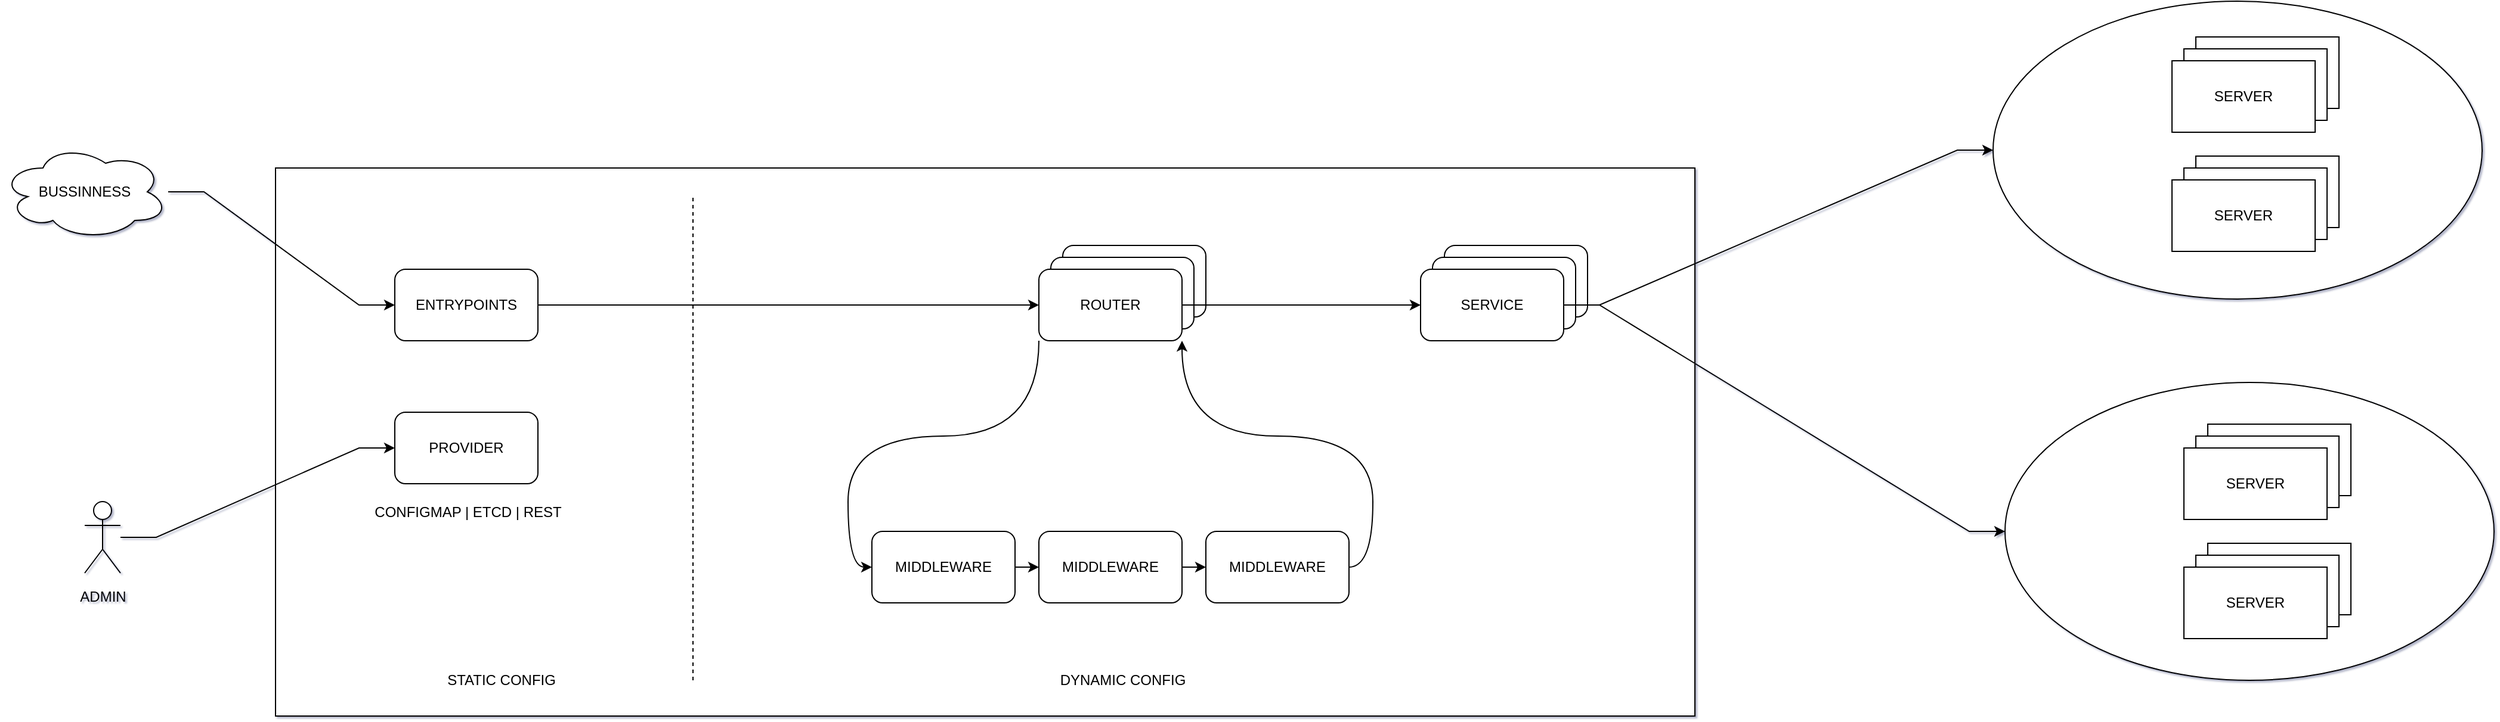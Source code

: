 <mxfile version="13.2.6" type="github">
  <diagram id="VSeTSDTbGr7kno4e8ZSS" name="第 1 页">
    <mxGraphModel dx="2359" dy="890" grid="1" gridSize="10" guides="1" tooltips="1" connect="1" arrows="1" fold="1" page="1" pageScale="1" pageWidth="4681" pageHeight="3300" math="0" shadow="1">
      <root>
        <mxCell id="0" />
        <mxCell id="1" parent="0" />
        <mxCell id="rJDTD4lO5hqLuJcOWx15-1" value="" style="rounded=0;whiteSpace=wrap;html=1;" parent="1" vertex="1">
          <mxGeometry x="300" y="180" width="1190" height="460" as="geometry" />
        </mxCell>
        <mxCell id="hZWeliGbYGQiQUXONn6z-10" style="edgeStyle=orthogonalEdgeStyle;rounded=0;orthogonalLoop=1;jettySize=auto;html=1;" edge="1" parent="1" source="0BeCym-39-swH0D2_rm6-1" target="0BeCym-39-swH0D2_rm6-5">
          <mxGeometry relative="1" as="geometry" />
        </mxCell>
        <mxCell id="0BeCym-39-swH0D2_rm6-1" value="ENTRYPOINTS" style="rounded=1;whiteSpace=wrap;html=1;" parent="1" vertex="1">
          <mxGeometry x="400" y="265" width="120" height="60" as="geometry" />
        </mxCell>
        <mxCell id="0BeCym-39-swH0D2_rm6-2" value="PROVIDER" style="rounded=1;whiteSpace=wrap;html=1;" parent="1" vertex="1">
          <mxGeometry x="400" y="385" width="120" height="60" as="geometry" />
        </mxCell>
        <mxCell id="0BeCym-39-swH0D2_rm6-3" value="" style="rounded=1;whiteSpace=wrap;html=1;movable=1;resizable=1;rotatable=1;deletable=1;editable=1;connectable=1;" parent="1" vertex="1">
          <mxGeometry x="960" y="245" width="120" height="60" as="geometry" />
        </mxCell>
        <mxCell id="0BeCym-39-swH0D2_rm6-4" value="" style="rounded=1;whiteSpace=wrap;html=1;movable=1;resizable=1;rotatable=1;deletable=1;editable=1;connectable=1;" parent="1" vertex="1">
          <mxGeometry x="950" y="255" width="120" height="60" as="geometry" />
        </mxCell>
        <mxCell id="hZWeliGbYGQiQUXONn6z-13" style="edgeStyle=orthogonalEdgeStyle;curved=1;rounded=0;orthogonalLoop=1;jettySize=auto;html=1;exitX=0;exitY=1;exitDx=0;exitDy=0;entryX=0;entryY=0.5;entryDx=0;entryDy=0;" edge="1" parent="1" source="0BeCym-39-swH0D2_rm6-5" target="f_kGkvsCkv21Wssh4Dlz-20">
          <mxGeometry relative="1" as="geometry" />
        </mxCell>
        <mxCell id="hZWeliGbYGQiQUXONn6z-16" style="edgeStyle=orthogonalEdgeStyle;curved=1;rounded=0;orthogonalLoop=1;jettySize=auto;html=1;exitX=1;exitY=0.5;exitDx=0;exitDy=0;" edge="1" parent="1" source="0BeCym-39-swH0D2_rm6-5" target="0BeCym-39-swH0D2_rm6-8">
          <mxGeometry relative="1" as="geometry" />
        </mxCell>
        <mxCell id="0BeCym-39-swH0D2_rm6-5" value="ROUTER" style="rounded=1;whiteSpace=wrap;html=1;movable=1;resizable=1;rotatable=1;deletable=1;editable=1;connectable=1;" parent="1" vertex="1">
          <mxGeometry x="940" y="265" width="120" height="60" as="geometry" />
        </mxCell>
        <mxCell id="0BeCym-39-swH0D2_rm6-6" value="" style="rounded=1;whiteSpace=wrap;html=1;movable=1;resizable=1;rotatable=1;deletable=1;editable=1;connectable=1;" parent="1" vertex="1">
          <mxGeometry x="1280" y="245" width="120" height="60" as="geometry" />
        </mxCell>
        <mxCell id="0BeCym-39-swH0D2_rm6-7" value="" style="rounded=1;whiteSpace=wrap;html=1;movable=1;resizable=1;rotatable=1;deletable=1;editable=1;connectable=1;" parent="1" vertex="1">
          <mxGeometry x="1270" y="255" width="120" height="60" as="geometry" />
        </mxCell>
        <mxCell id="f_kGkvsCkv21Wssh4Dlz-4" style="edgeStyle=entityRelationEdgeStyle;rounded=0;orthogonalLoop=1;jettySize=auto;html=1;exitX=1;exitY=0.5;exitDx=0;exitDy=0;entryX=0;entryY=0.5;entryDx=0;entryDy=0;" parent="1" source="0BeCym-39-swH0D2_rm6-8" target="f_kGkvsCkv21Wssh4Dlz-6" edge="1">
          <mxGeometry relative="1" as="geometry">
            <mxPoint x="1660" y="265" as="targetPoint" />
            <mxPoint x="1500" y="410" as="sourcePoint" />
          </mxGeometry>
        </mxCell>
        <mxCell id="f_kGkvsCkv21Wssh4Dlz-16" style="edgeStyle=entityRelationEdgeStyle;rounded=0;orthogonalLoop=1;jettySize=auto;html=1;exitX=1;exitY=0.5;exitDx=0;exitDy=0;entryX=0;entryY=0.5;entryDx=0;entryDy=0;" parent="1" source="0BeCym-39-swH0D2_rm6-8" target="f_kGkvsCkv21Wssh4Dlz-11" edge="1">
          <mxGeometry relative="1" as="geometry">
            <mxPoint x="1500" y="410" as="sourcePoint" />
          </mxGeometry>
        </mxCell>
        <mxCell id="0BeCym-39-swH0D2_rm6-8" value="SERVICE" style="rounded=1;whiteSpace=wrap;html=1;movable=1;resizable=1;rotatable=1;deletable=1;editable=1;connectable=1;" parent="1" vertex="1">
          <mxGeometry x="1260" y="265" width="120" height="60" as="geometry" />
        </mxCell>
        <mxCell id="0BeCym-39-swH0D2_rm6-12" value="" style="endArrow=none;dashed=1;html=1;" parent="1" edge="1">
          <mxGeometry width="50" height="50" relative="1" as="geometry">
            <mxPoint x="650" y="610" as="sourcePoint" />
            <mxPoint x="650" y="204" as="targetPoint" />
          </mxGeometry>
        </mxCell>
        <mxCell id="f_kGkvsCkv21Wssh4Dlz-3" style="edgeStyle=entityRelationEdgeStyle;rounded=0;orthogonalLoop=1;jettySize=auto;html=1;" parent="1" source="0BeCym-39-swH0D2_rm6-13" target="0BeCym-39-swH0D2_rm6-1" edge="1">
          <mxGeometry relative="1" as="geometry" />
        </mxCell>
        <mxCell id="0BeCym-39-swH0D2_rm6-13" value="BUSSINNESS" style="ellipse;shape=cloud;whiteSpace=wrap;html=1;" parent="1" vertex="1">
          <mxGeometry x="70" y="160" width="140" height="80" as="geometry" />
        </mxCell>
        <mxCell id="f_kGkvsCkv21Wssh4Dlz-6" value="" style="ellipse;whiteSpace=wrap;html=1;" parent="1" vertex="1">
          <mxGeometry x="1740" y="40" width="410" height="250" as="geometry" />
        </mxCell>
        <mxCell id="f_kGkvsCkv21Wssh4Dlz-11" value="" style="ellipse;whiteSpace=wrap;html=1;" parent="1" vertex="1">
          <mxGeometry x="1750" y="360" width="410" height="250" as="geometry" />
        </mxCell>
        <mxCell id="hZWeliGbYGQiQUXONn6z-14" style="edgeStyle=orthogonalEdgeStyle;curved=1;rounded=0;orthogonalLoop=1;jettySize=auto;html=1;exitX=1;exitY=0.5;exitDx=0;exitDy=0;" edge="1" parent="1" source="f_kGkvsCkv21Wssh4Dlz-20" target="hZWeliGbYGQiQUXONn6z-8">
          <mxGeometry relative="1" as="geometry" />
        </mxCell>
        <mxCell id="f_kGkvsCkv21Wssh4Dlz-20" value="&lt;span style=&quot;font-family: &amp;#34;helvetica&amp;#34;&quot;&gt;MIDDLEWARE&lt;/span&gt;" style="rounded=1;whiteSpace=wrap;html=1;movable=1;resizable=1;rotatable=1;deletable=1;editable=1;connectable=1;" parent="1" vertex="1">
          <mxGeometry x="800" y="485" width="120" height="60" as="geometry" />
        </mxCell>
        <mxCell id="f_kGkvsCkv21Wssh4Dlz-21" value="" style="rounded=0;whiteSpace=wrap;html=1;" parent="1" vertex="1">
          <mxGeometry x="1910" y="70" width="120" height="60" as="geometry" />
        </mxCell>
        <mxCell id="f_kGkvsCkv21Wssh4Dlz-22" value="" style="rounded=0;whiteSpace=wrap;html=1;" parent="1" vertex="1">
          <mxGeometry x="1900" y="80" width="120" height="60" as="geometry" />
        </mxCell>
        <mxCell id="f_kGkvsCkv21Wssh4Dlz-23" value="SERVER" style="rounded=0;whiteSpace=wrap;html=1;" parent="1" vertex="1">
          <mxGeometry x="1890" y="90" width="120" height="60" as="geometry" />
        </mxCell>
        <mxCell id="f_kGkvsCkv21Wssh4Dlz-24" value="" style="rounded=0;whiteSpace=wrap;html=1;" parent="1" vertex="1">
          <mxGeometry x="1910" y="170" width="120" height="60" as="geometry" />
        </mxCell>
        <mxCell id="f_kGkvsCkv21Wssh4Dlz-25" value="" style="rounded=0;whiteSpace=wrap;html=1;" parent="1" vertex="1">
          <mxGeometry x="1900" y="180" width="120" height="60" as="geometry" />
        </mxCell>
        <mxCell id="f_kGkvsCkv21Wssh4Dlz-26" value="&lt;span&gt;SERVER&lt;/span&gt;" style="rounded=0;whiteSpace=wrap;html=1;" parent="1" vertex="1">
          <mxGeometry x="1890" y="190" width="120" height="60" as="geometry" />
        </mxCell>
        <mxCell id="f_kGkvsCkv21Wssh4Dlz-27" value="" style="rounded=0;whiteSpace=wrap;html=1;" parent="1" vertex="1">
          <mxGeometry x="1920" y="395" width="120" height="60" as="geometry" />
        </mxCell>
        <mxCell id="f_kGkvsCkv21Wssh4Dlz-28" value="" style="rounded=0;whiteSpace=wrap;html=1;" parent="1" vertex="1">
          <mxGeometry x="1910" y="405" width="120" height="60" as="geometry" />
        </mxCell>
        <mxCell id="f_kGkvsCkv21Wssh4Dlz-29" value="SERVER" style="rounded=0;whiteSpace=wrap;html=1;" parent="1" vertex="1">
          <mxGeometry x="1900" y="415" width="120" height="60" as="geometry" />
        </mxCell>
        <mxCell id="f_kGkvsCkv21Wssh4Dlz-30" value="" style="rounded=0;whiteSpace=wrap;html=1;" parent="1" vertex="1">
          <mxGeometry x="1920" y="495" width="120" height="60" as="geometry" />
        </mxCell>
        <mxCell id="f_kGkvsCkv21Wssh4Dlz-31" value="" style="rounded=0;whiteSpace=wrap;html=1;" parent="1" vertex="1">
          <mxGeometry x="1910" y="505" width="120" height="60" as="geometry" />
        </mxCell>
        <mxCell id="f_kGkvsCkv21Wssh4Dlz-32" value="&lt;span&gt;SERVER&lt;/span&gt;" style="rounded=0;whiteSpace=wrap;html=1;" parent="1" vertex="1">
          <mxGeometry x="1900" y="515" width="120" height="60" as="geometry" />
        </mxCell>
        <mxCell id="f_kGkvsCkv21Wssh4Dlz-38" value="ADMIN" style="text;html=1;resizable=0;autosize=1;align=center;verticalAlign=middle;points=[];fillColor=none;strokeColor=none;rounded=0;" parent="1" vertex="1">
          <mxGeometry x="130" y="530" width="50" height="20" as="geometry" />
        </mxCell>
        <mxCell id="f_kGkvsCkv21Wssh4Dlz-39" value="STATIC CONFIG" style="text;html=1;align=center;verticalAlign=middle;resizable=0;points=[];autosize=1;" parent="1" vertex="1">
          <mxGeometry x="434" y="600" width="110" height="20" as="geometry" />
        </mxCell>
        <mxCell id="f_kGkvsCkv21Wssh4Dlz-40" value="DYNAMIC CONFIG" style="text;html=1;align=center;verticalAlign=middle;resizable=0;points=[];autosize=1;" parent="1" vertex="1">
          <mxGeometry x="950" y="600" width="120" height="20" as="geometry" />
        </mxCell>
        <mxCell id="f_kGkvsCkv21Wssh4Dlz-50" style="edgeStyle=entityRelationEdgeStyle;rounded=0;orthogonalLoop=1;jettySize=auto;html=1;" parent="1" source="f_kGkvsCkv21Wssh4Dlz-41" target="0BeCym-39-swH0D2_rm6-2" edge="1">
          <mxGeometry relative="1" as="geometry" />
        </mxCell>
        <mxCell id="f_kGkvsCkv21Wssh4Dlz-41" value="" style="shape=umlActor;verticalLabelPosition=bottom;labelBackgroundColor=#ffffff;verticalAlign=top;html=1;outlineConnect=0;" parent="1" vertex="1">
          <mxGeometry x="140" y="460" width="30" height="60" as="geometry" />
        </mxCell>
        <mxCell id="f_kGkvsCkv21Wssh4Dlz-52" value="CONFIGMAP | ETCD | REST" style="text;html=1;resizable=0;autosize=1;align=center;verticalAlign=middle;points=[];fillColor=none;strokeColor=none;rounded=0;" parent="1" vertex="1">
          <mxGeometry x="377" y="460" width="167" height="18" as="geometry" />
        </mxCell>
        <mxCell id="hZWeliGbYGQiQUXONn6z-15" style="edgeStyle=orthogonalEdgeStyle;curved=1;rounded=0;orthogonalLoop=1;jettySize=auto;html=1;exitX=1;exitY=0.5;exitDx=0;exitDy=0;entryX=0;entryY=0.5;entryDx=0;entryDy=0;" edge="1" parent="1" source="hZWeliGbYGQiQUXONn6z-8" target="hZWeliGbYGQiQUXONn6z-9">
          <mxGeometry relative="1" as="geometry" />
        </mxCell>
        <mxCell id="hZWeliGbYGQiQUXONn6z-8" value="&lt;span style=&quot;font-family: &amp;#34;helvetica&amp;#34;&quot;&gt;MIDDLEWARE&lt;/span&gt;" style="rounded=1;whiteSpace=wrap;html=1;movable=1;resizable=1;rotatable=1;deletable=1;editable=1;connectable=1;" vertex="1" parent="1">
          <mxGeometry x="940" y="485" width="120" height="60" as="geometry" />
        </mxCell>
        <mxCell id="hZWeliGbYGQiQUXONn6z-12" style="edgeStyle=orthogonalEdgeStyle;curved=1;rounded=0;orthogonalLoop=1;jettySize=auto;html=1;exitX=1;exitY=0.5;exitDx=0;exitDy=0;entryX=1;entryY=1;entryDx=0;entryDy=0;" edge="1" parent="1" source="hZWeliGbYGQiQUXONn6z-9" target="0BeCym-39-swH0D2_rm6-5">
          <mxGeometry relative="1" as="geometry" />
        </mxCell>
        <mxCell id="hZWeliGbYGQiQUXONn6z-9" value="&lt;span style=&quot;font-family: &amp;#34;helvetica&amp;#34;&quot;&gt;MIDDLEWARE&lt;/span&gt;" style="rounded=1;whiteSpace=wrap;html=1;movable=1;resizable=1;rotatable=1;deletable=1;editable=1;connectable=1;" vertex="1" parent="1">
          <mxGeometry x="1080" y="485" width="120" height="60" as="geometry" />
        </mxCell>
      </root>
    </mxGraphModel>
  </diagram>
</mxfile>
